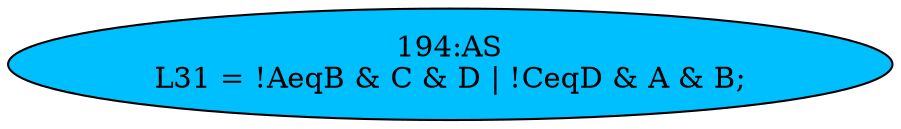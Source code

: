 strict digraph "" {
	node [label="\N"];
	"194:AS"	 [ast="<pyverilog.vparser.ast.Assign object at 0x7f9359f3e7d0>",
		def_var="['L31']",
		fillcolor=deepskyblue,
		label="194:AS
L31 = !AeqB & C & D | !CeqD & A & B;",
		statements="[]",
		style=filled,
		typ=Assign,
		use_var="['AeqB', 'C', 'D', 'CeqD', 'A', 'B']"];
}
